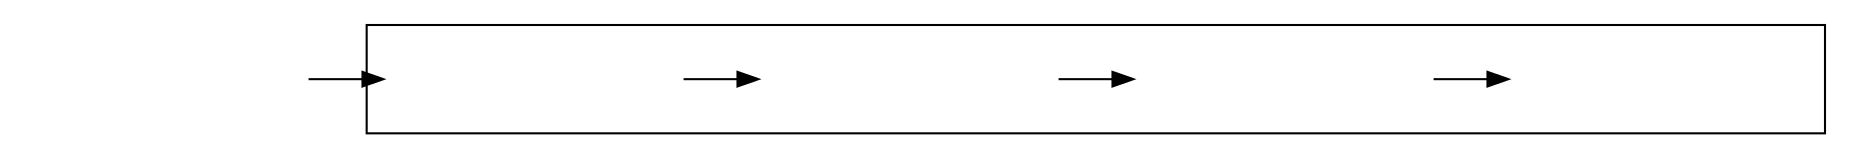 digraph G {
	rankdir = LR
	graph[fontname=Arial, fontcolor=brown, fontsize=25]
	edge[fontname=Arial, fontsize=20]
	node[shape=none width=2 margin=0]

    a -> b [label=""]
    b -> c [label=""]
    c -> d [label=""]
    d -> e [label=""]

    a[image="user.png",label=""]

    subgraph cluster_origin {
    b[image="api-gateway.png",label=""]
    c[image="aws-lambda-function.png",label=""]
    d[image="awsdax-.png",label=""]
    e[image="dynamodb.png",label=""]
    label=""
    }
    

}